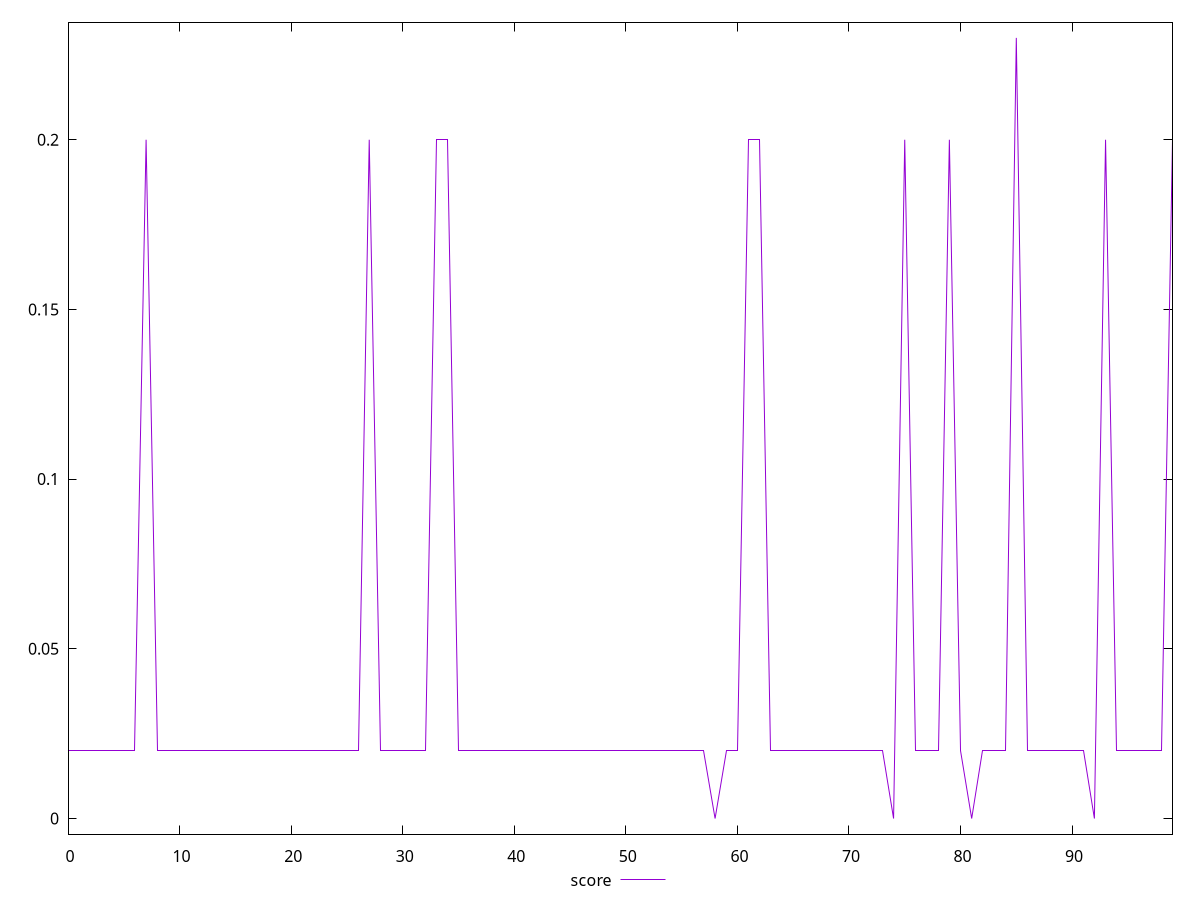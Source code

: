 reset

$score <<EOF
0 0.02
1 0.02
2 0.02
3 0.02
4 0.02
5 0.02
6 0.02
7 0.2
8 0.02
9 0.02
10 0.02
11 0.02
12 0.02
13 0.02
14 0.02
15 0.02
16 0.02
17 0.02
18 0.02
19 0.02
20 0.02
21 0.02
22 0.02
23 0.02
24 0.02
25 0.02
26 0.02
27 0.2
28 0.02
29 0.02
30 0.02
31 0.02
32 0.02
33 0.2
34 0.2
35 0.02
36 0.02
37 0.02
38 0.02
39 0.02
40 0.02
41 0.02
42 0.02
43 0.02
44 0.02
45 0.02
46 0.02
47 0.02
48 0.02
49 0.02
50 0.02
51 0.02
52 0.02
53 0.02
54 0.02
55 0.02
56 0.02
57 0.02
58 0
59 0.02
60 0.02
61 0.2
62 0.2
63 0.02
64 0.02
65 0.02
66 0.02
67 0.02
68 0.02
69 0.02
70 0.02
71 0.02
72 0.02
73 0.02
74 0
75 0.2
76 0.02
77 0.02
78 0.02
79 0.2
80 0.02
81 0
82 0.02
83 0.02
84 0.02
85 0.23
86 0.02
87 0.02
88 0.02
89 0.02
90 0.02
91 0.02
92 0
93 0.2
94 0.02
95 0.02
96 0.02
97 0.02
98 0.02
99 0.2
EOF

set key outside below
set xrange [0:99]
set yrange [-0.0046:0.2346]
set trange [-0.0046:0.2346]
set terminal svg size 640, 500 enhanced background rgb 'white'
set output "report_00019_2021-02-10T18-14-37.922Z//cumulative-layout-shift/samples/pages+cached/score/values.svg"

plot $score title "score" with line

reset
